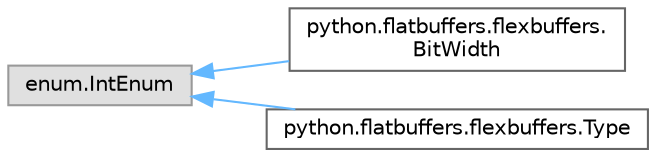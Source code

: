 digraph "Graphical Class Hierarchy"
{
 // LATEX_PDF_SIZE
  bgcolor="transparent";
  edge [fontname=Helvetica,fontsize=10,labelfontname=Helvetica,labelfontsize=10];
  node [fontname=Helvetica,fontsize=10,shape=box,height=0.2,width=0.4];
  rankdir="LR";
  Node0 [id="Node000000",label="enum.IntEnum",height=0.2,width=0.4,color="grey60", fillcolor="#E0E0E0", style="filled",tooltip=" "];
  Node0 -> Node1 [id="edge36_Node000000_Node000001",dir="back",color="steelblue1",style="solid",tooltip=" "];
  Node1 [id="Node000001",label="python.flatbuffers.flexbuffers.\lBitWidth",height=0.2,width=0.4,color="grey40", fillcolor="white", style="filled",URL="$classpython_1_1flatbuffers_1_1flexbuffers_1_1BitWidth.html",tooltip=" "];
  Node0 -> Node2 [id="edge37_Node000000_Node000002",dir="back",color="steelblue1",style="solid",tooltip=" "];
  Node2 [id="Node000002",label="python.flatbuffers.flexbuffers.Type",height=0.2,width=0.4,color="grey40", fillcolor="white", style="filled",URL="$classpython_1_1flatbuffers_1_1flexbuffers_1_1Type.html",tooltip=" "];
}

